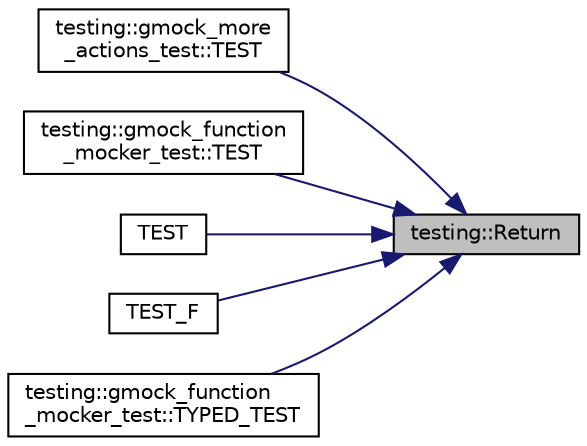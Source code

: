 digraph "testing::Return"
{
 // LATEX_PDF_SIZE
  bgcolor="transparent";
  edge [fontname="Helvetica",fontsize="10",labelfontname="Helvetica",labelfontsize="10"];
  node [fontname="Helvetica",fontsize="10",shape=record];
  rankdir="RL";
  Node1 [label="testing::Return",height=0.2,width=0.4,color="black", fillcolor="grey75", style="filled", fontcolor="black",tooltip=" "];
  Node1 -> Node2 [dir="back",color="midnightblue",fontsize="10",style="solid",fontname="Helvetica"];
  Node2 [label="testing::gmock_more\l_actions_test::TEST",height=0.2,width=0.4,color="black",URL="$namespacetesting_1_1gmock__more__actions__test.html#a8ed69edbbbe64110cff6358f71191692",tooltip=" "];
  Node1 -> Node3 [dir="back",color="midnightblue",fontsize="10",style="solid",fontname="Helvetica"];
  Node3 [label="testing::gmock_function\l_mocker_test::TEST",height=0.2,width=0.4,color="black",URL="$namespacetesting_1_1gmock__function__mocker__test.html#a1ff0f9473a359b8c19d416f2003a78b0",tooltip=" "];
  Node1 -> Node4 [dir="back",color="midnightblue",fontsize="10",style="solid",fontname="Helvetica"];
  Node4 [label="TEST",height=0.2,width=0.4,color="black",URL="$gmock__link__test_8h.html#a2a241b93f4367065a763c7df5133e5b6",tooltip=" "];
  Node1 -> Node5 [dir="back",color="midnightblue",fontsize="10",style="solid",fontname="Helvetica"];
  Node5 [label="TEST_F",height=0.2,width=0.4,color="black",URL="$gmock__output__test___8cc.html#a9ea40a88b30f8b5507efbf486ac06761",tooltip=" "];
  Node1 -> Node6 [dir="back",color="midnightblue",fontsize="10",style="solid",fontname="Helvetica"];
  Node6 [label="testing::gmock_function\l_mocker_test::TYPED_TEST",height=0.2,width=0.4,color="black",URL="$namespacetesting_1_1gmock__function__mocker__test.html#ad69bbcda1a9826d1b75516102ea99ae2",tooltip=" "];
}
